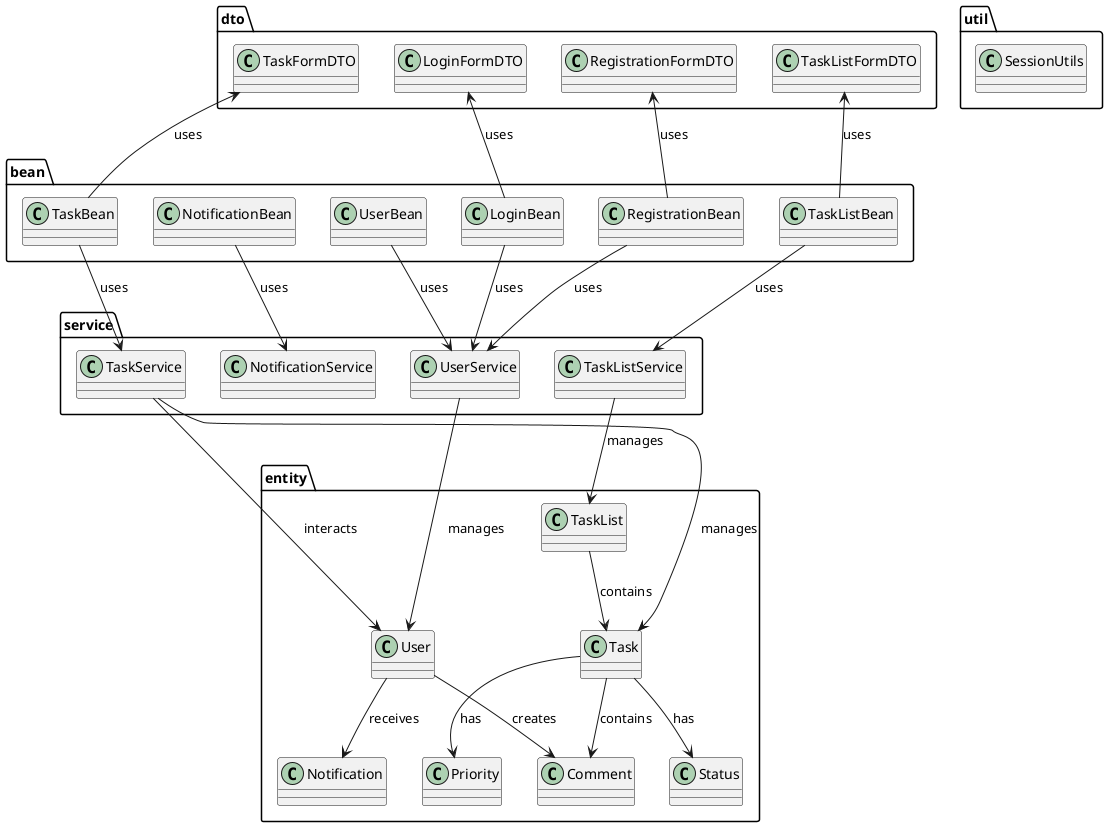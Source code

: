 @startuml
package "bean" {
    class UserBean
    class TaskBean
    class NotificationBean
    class RegistrationBean
    class TaskListBean
    class LoginBean
}

package "dto" {
    class LoginFormDTO
    class RegistrationFormDTO
    class TaskFormDTO
    class TaskListFormDTO
}

package "entity" {
    class User
    class Task
    class TaskList
    class Status
    class Priority
    class Comment
    class Notification
}

package "service" {
    class UserService
    class TaskService
    class NotificationService
    class TaskListService
}

package "util" {
    class SessionUtils
}

"UserBean" --> "UserService" : uses
"TaskBean" --> "TaskService" : uses
"NotificationBean" --> "NotificationService" : uses
"TaskListBean" --> "TaskListService" : uses
"LoginBean" --> "UserService" : uses
"RegistrationBean" --> "UserService" : uses

"LoginFormDTO" <-- "LoginBean" : uses
"RegistrationFormDTO" <-- "RegistrationBean" : uses
"TaskFormDTO" <-- "TaskBean" : uses
"TaskListFormDTO" <-- "TaskListBean" : uses

"TaskService" --> "Task" : manages
"TaskService" --> "User" : interacts
"TaskListService" --> "TaskList" : manages
"UserService" --> "User" : manages
"Task" --> "Status" : has
"Task" --> "Priority" : has
"Task" --> "Comment" : contains
"TaskList" --> "Task" : contains
"User" --> "Comment" : creates
"User" --> "Notification" : receives
@enduml